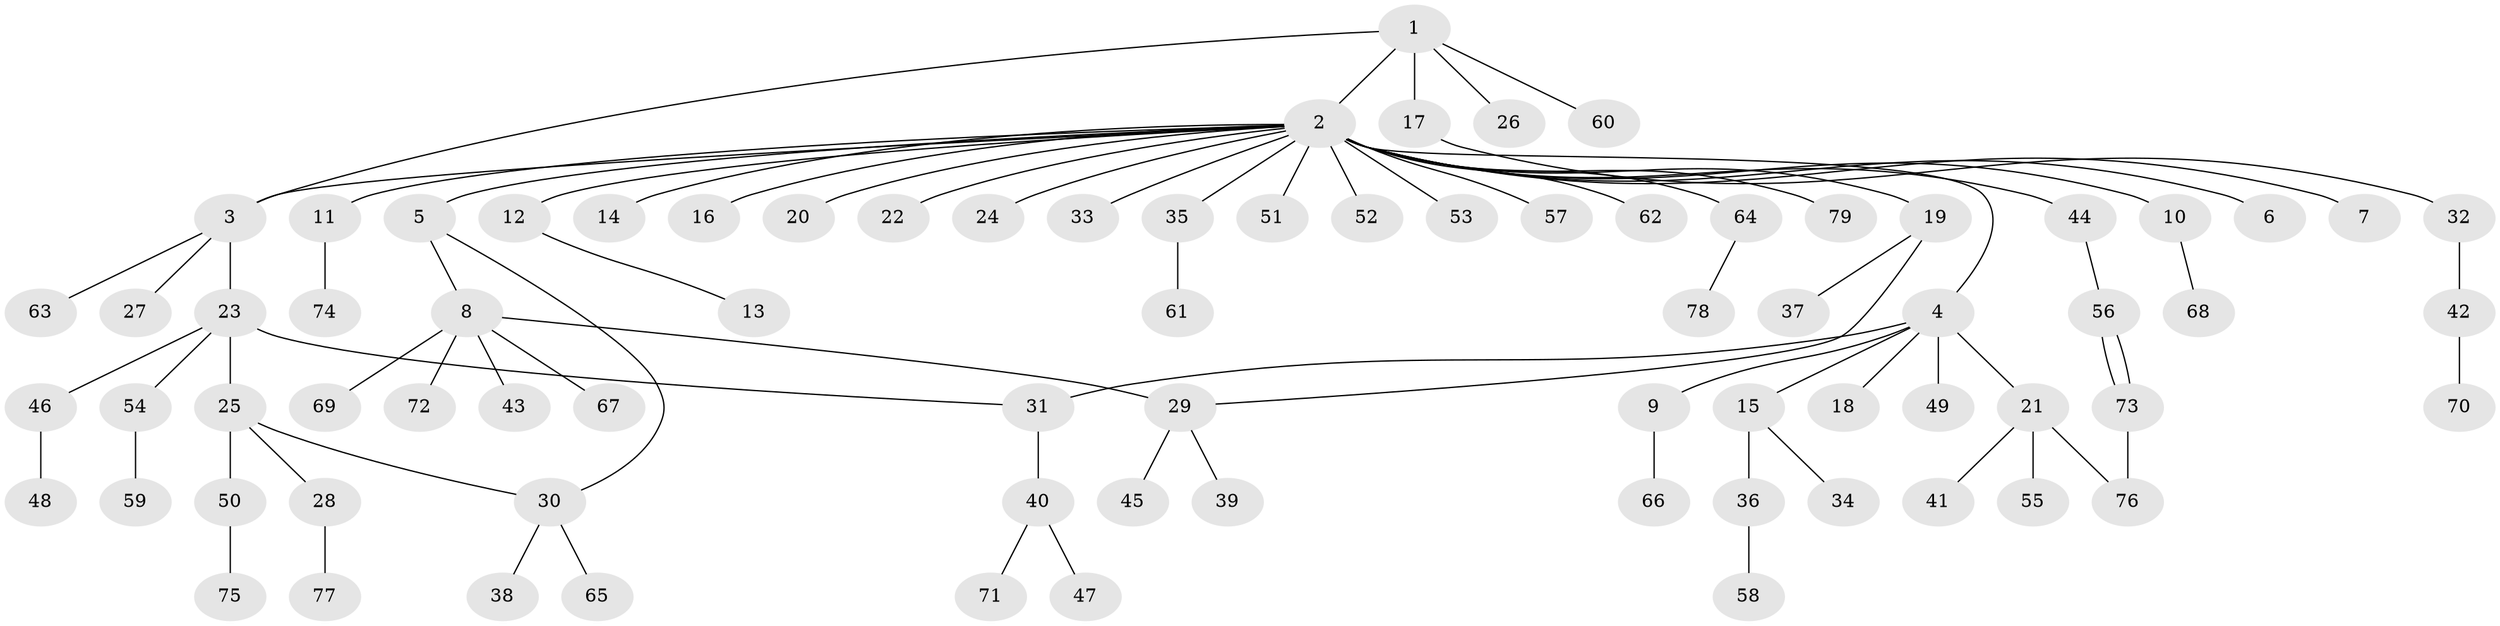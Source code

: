 // Generated by graph-tools (version 1.1) at 2025/01/03/09/25 03:01:56]
// undirected, 79 vertices, 84 edges
graph export_dot {
graph [start="1"]
  node [color=gray90,style=filled];
  1;
  2;
  3;
  4;
  5;
  6;
  7;
  8;
  9;
  10;
  11;
  12;
  13;
  14;
  15;
  16;
  17;
  18;
  19;
  20;
  21;
  22;
  23;
  24;
  25;
  26;
  27;
  28;
  29;
  30;
  31;
  32;
  33;
  34;
  35;
  36;
  37;
  38;
  39;
  40;
  41;
  42;
  43;
  44;
  45;
  46;
  47;
  48;
  49;
  50;
  51;
  52;
  53;
  54;
  55;
  56;
  57;
  58;
  59;
  60;
  61;
  62;
  63;
  64;
  65;
  66;
  67;
  68;
  69;
  70;
  71;
  72;
  73;
  74;
  75;
  76;
  77;
  78;
  79;
  1 -- 2;
  1 -- 3;
  1 -- 17;
  1 -- 26;
  1 -- 60;
  2 -- 3;
  2 -- 4;
  2 -- 5;
  2 -- 6;
  2 -- 7;
  2 -- 10;
  2 -- 11;
  2 -- 12;
  2 -- 14;
  2 -- 16;
  2 -- 19;
  2 -- 20;
  2 -- 22;
  2 -- 24;
  2 -- 33;
  2 -- 35;
  2 -- 44;
  2 -- 51;
  2 -- 52;
  2 -- 53;
  2 -- 57;
  2 -- 62;
  2 -- 64;
  2 -- 79;
  3 -- 23;
  3 -- 27;
  3 -- 63;
  4 -- 9;
  4 -- 15;
  4 -- 18;
  4 -- 21;
  4 -- 31;
  4 -- 49;
  5 -- 8;
  5 -- 30;
  8 -- 29;
  8 -- 43;
  8 -- 67;
  8 -- 69;
  8 -- 72;
  9 -- 66;
  10 -- 68;
  11 -- 74;
  12 -- 13;
  15 -- 34;
  15 -- 36;
  17 -- 32;
  19 -- 29;
  19 -- 37;
  21 -- 41;
  21 -- 55;
  21 -- 76;
  23 -- 25;
  23 -- 31;
  23 -- 46;
  23 -- 54;
  25 -- 28;
  25 -- 30;
  25 -- 50;
  28 -- 77;
  29 -- 39;
  29 -- 45;
  30 -- 38;
  30 -- 65;
  31 -- 40;
  32 -- 42;
  35 -- 61;
  36 -- 58;
  40 -- 47;
  40 -- 71;
  42 -- 70;
  44 -- 56;
  46 -- 48;
  50 -- 75;
  54 -- 59;
  56 -- 73;
  56 -- 73;
  64 -- 78;
  73 -- 76;
}
